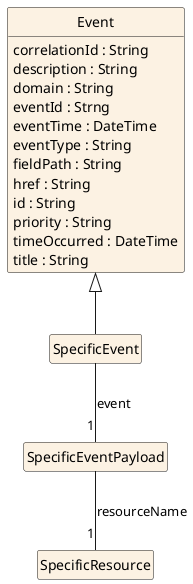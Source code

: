 @startuml
hide circle
hide methods
hide stereotype
hide attributes
show <<Enumeration>> stereotype
show <<Main>> attributes

skinparam class {
   BackgroundColor<<Enumeration>> #E6F5F7
   BackgroundColor<<Ref>> #FFFFE0
   BackgroundColor<<Pivot>> #FFFFFFF
   BackgroundColor #FCF2E3
}

class Event <<Main>> {
    correlationId : String
    description : String
    domain : String
    eventId : Strng
    eventTime : DateTime
    eventType : String
    fieldPath : String
    href : String
    id : String
    priority : String
    timeOccurred : DateTime
    title : String
}

class SpecificEvent {

}

class SpecificEventPayload {
}

class SpecificResource {
}

Event <|-- SpecificEvent

SpecificEvent -- "1" SpecificEventPayload : event

SpecificEventPayload -- "1" SpecificResource : resourceName

@enduml

